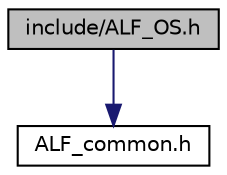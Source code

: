 digraph "include/ALF_OS.h"
{
  edge [fontname="Helvetica",fontsize="10",labelfontname="Helvetica",labelfontsize="10"];
  node [fontname="Helvetica",fontsize="10",shape=record];
  Node1 [label="include/ALF_OS.h",height=0.2,width=0.4,color="black", fillcolor="grey75", style="filled", fontcolor="black"];
  Node1 -> Node2 [color="midnightblue",fontsize="10",style="solid"];
  Node2 [label="ALF_common.h",height=0.2,width=0.4,color="black", fillcolor="white", style="filled",URL="$ALF__common_8h.html"];
}

